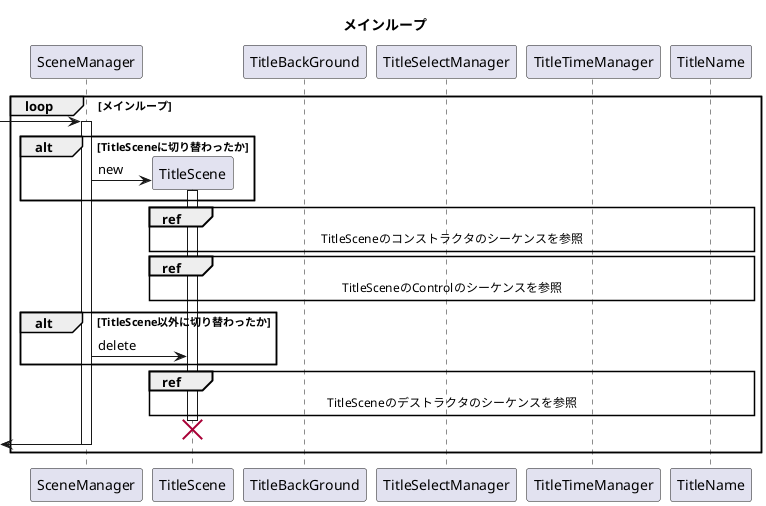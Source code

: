 ﻿@startuml
title メインループ

participant SceneManager
participant TitleScene
participant TitleBackGround
participant TitleSelectManager
participant TitleTimeManager
participant TitleName

/' ------------------ loop ------------------------------- '/
loop メインループ


[-> SceneManager
activate SceneManager

 /' ----------------------- alt ----------------------------- '/
alt TitleSceneに切り替わったか

create TitleScene
SceneManager -> TitleScene : new
activate TitleScene

end
 /' ---------------------- alt end --------------------------- '/


 
ref over TitleScene, TitleName : TitleSceneのコンストラクタのシーケンスを参照




ref over TitleScene, TitleName : TitleSceneのControlのシーケンスを参照


 /' ---------------------- alt -------------------------- '/
alt TitleScene以外に切り替わったか

SceneManager -> TitleScene : delete

end
 /' ---------------------- alt end --------------------------- '/

ref over TitleScene, TitleName : TitleSceneのデストラクタのシーケンスを参照

destroy TitleScene


[<- SceneManager
deactivate SceneManager

end
 /' --------------------- loop end ---------------------------- '/
@enduml
